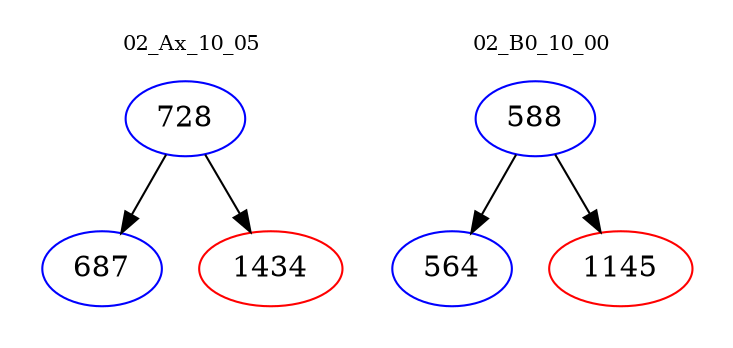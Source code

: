 digraph{
subgraph cluster_0 {
color = white
label = "02_Ax_10_05";
fontsize=10;
T0_728 [label="728", color="blue"]
T0_728 -> T0_687 [color="black"]
T0_687 [label="687", color="blue"]
T0_728 -> T0_1434 [color="black"]
T0_1434 [label="1434", color="red"]
}
subgraph cluster_1 {
color = white
label = "02_B0_10_00";
fontsize=10;
T1_588 [label="588", color="blue"]
T1_588 -> T1_564 [color="black"]
T1_564 [label="564", color="blue"]
T1_588 -> T1_1145 [color="black"]
T1_1145 [label="1145", color="red"]
}
}
